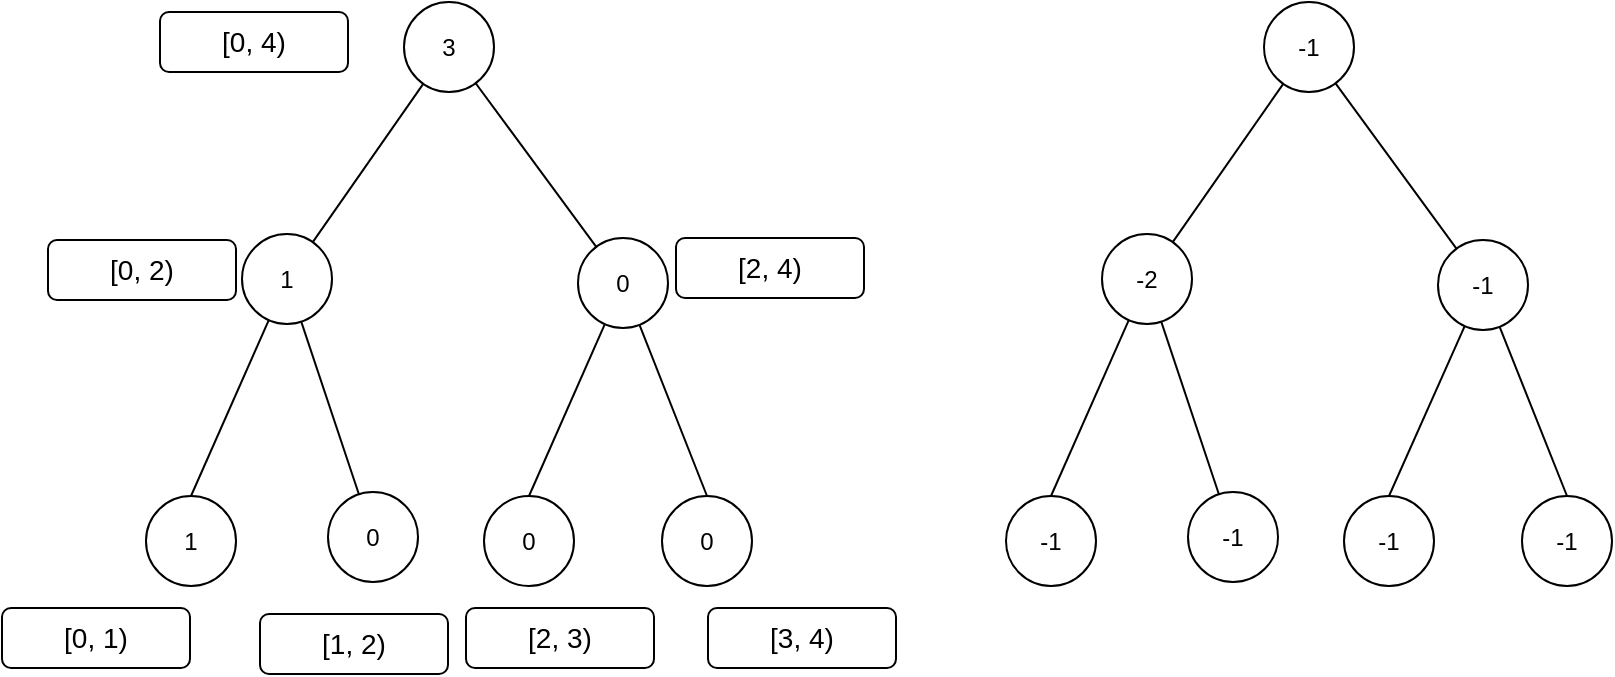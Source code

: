 <mxfile version="13.6.2" type="device"><diagram id="z0lQwRQmtyVgyHzvn252" name="Page-1"><mxGraphModel dx="1958" dy="592" grid="0" gridSize="10" guides="1" tooltips="0" connect="1" arrows="1" fold="1" page="1" pageScale="1" pageWidth="850" pageHeight="1100" math="0" shadow="0"><root><mxCell id="0"/><mxCell id="1" parent="0"/><mxCell id="K7AY1ZXYGfGMdBjV3ze0-1" value="1" style="ellipse;whiteSpace=wrap;html=1;aspect=fixed;" vertex="1" parent="1"><mxGeometry x="62" y="393" width="45" height="45" as="geometry"/></mxCell><mxCell id="K7AY1ZXYGfGMdBjV3ze0-2" value="0" style="ellipse;whiteSpace=wrap;html=1;aspect=fixed;" vertex="1" parent="1"><mxGeometry x="153" y="391" width="45" height="45" as="geometry"/></mxCell><mxCell id="K7AY1ZXYGfGMdBjV3ze0-3" value="0" style="ellipse;whiteSpace=wrap;html=1;aspect=fixed;" vertex="1" parent="1"><mxGeometry x="231" y="393" width="45" height="45" as="geometry"/></mxCell><mxCell id="K7AY1ZXYGfGMdBjV3ze0-4" value="0" style="ellipse;whiteSpace=wrap;html=1;aspect=fixed;" vertex="1" parent="1"><mxGeometry x="320" y="393" width="45" height="45" as="geometry"/></mxCell><mxCell id="K7AY1ZXYGfGMdBjV3ze0-6" value="1" style="ellipse;whiteSpace=wrap;html=1;aspect=fixed;" vertex="1" parent="1"><mxGeometry x="110" y="262" width="45" height="45" as="geometry"/></mxCell><mxCell id="K7AY1ZXYGfGMdBjV3ze0-7" value="0" style="ellipse;whiteSpace=wrap;html=1;aspect=fixed;" vertex="1" parent="1"><mxGeometry x="278" y="264" width="45" height="45" as="geometry"/></mxCell><mxCell id="K7AY1ZXYGfGMdBjV3ze0-8" value="3" style="ellipse;whiteSpace=wrap;html=1;aspect=fixed;" vertex="1" parent="1"><mxGeometry x="191" y="146" width="45" height="45" as="geometry"/></mxCell><mxCell id="K7AY1ZXYGfGMdBjV3ze0-9" value="" style="endArrow=none;html=1;exitX=0.5;exitY=0;exitDx=0;exitDy=0;" edge="1" parent="1" source="K7AY1ZXYGfGMdBjV3ze0-1" target="K7AY1ZXYGfGMdBjV3ze0-6"><mxGeometry width="50" height="50" relative="1" as="geometry"><mxPoint x="519" y="327" as="sourcePoint"/><mxPoint x="569" y="277" as="targetPoint"/></mxGeometry></mxCell><mxCell id="K7AY1ZXYGfGMdBjV3ze0-10" value="" style="endArrow=none;html=1;" edge="1" parent="1" source="K7AY1ZXYGfGMdBjV3ze0-2" target="K7AY1ZXYGfGMdBjV3ze0-6"><mxGeometry width="50" height="50" relative="1" as="geometry"><mxPoint x="90.5" y="390" as="sourcePoint"/><mxPoint x="134.047" y="315.867" as="targetPoint"/></mxGeometry></mxCell><mxCell id="K7AY1ZXYGfGMdBjV3ze0-11" value="" style="endArrow=none;html=1;exitX=0.5;exitY=0;exitDx=0;exitDy=0;" edge="1" parent="1" source="K7AY1ZXYGfGMdBjV3ze0-4" target="K7AY1ZXYGfGMdBjV3ze0-7"><mxGeometry width="50" height="50" relative="1" as="geometry"><mxPoint x="375.885" y="412.265" as="sourcePoint"/><mxPoint x="346.995" y="325.995" as="targetPoint"/></mxGeometry></mxCell><mxCell id="K7AY1ZXYGfGMdBjV3ze0-15" value="" style="endArrow=none;html=1;exitX=0.5;exitY=0;exitDx=0;exitDy=0;" edge="1" parent="1" source="K7AY1ZXYGfGMdBjV3ze0-3" target="K7AY1ZXYGfGMdBjV3ze0-7"><mxGeometry width="50" height="50" relative="1" as="geometry"><mxPoint x="296.71" y="421.58" as="sourcePoint"/><mxPoint x="286" y="320" as="targetPoint"/></mxGeometry></mxCell><mxCell id="K7AY1ZXYGfGMdBjV3ze0-16" value="" style="endArrow=none;html=1;" edge="1" parent="1" source="K7AY1ZXYGfGMdBjV3ze0-7" target="K7AY1ZXYGfGMdBjV3ze0-8"><mxGeometry width="50" height="50" relative="1" as="geometry"><mxPoint x="519" y="327" as="sourcePoint"/><mxPoint x="569" y="277" as="targetPoint"/></mxGeometry></mxCell><mxCell id="K7AY1ZXYGfGMdBjV3ze0-17" value="" style="endArrow=none;html=1;" edge="1" parent="1" source="K7AY1ZXYGfGMdBjV3ze0-6" target="K7AY1ZXYGfGMdBjV3ze0-8"><mxGeometry width="50" height="50" relative="1" as="geometry"><mxPoint x="201.297" y="290.781" as="sourcePoint"/><mxPoint x="141.002" y="209.0" as="targetPoint"/></mxGeometry></mxCell><mxCell id="K7AY1ZXYGfGMdBjV3ze0-18" value="-1" style="ellipse;whiteSpace=wrap;html=1;aspect=fixed;" vertex="1" parent="1"><mxGeometry x="492" y="393" width="45" height="45" as="geometry"/></mxCell><mxCell id="K7AY1ZXYGfGMdBjV3ze0-19" value="-1" style="ellipse;whiteSpace=wrap;html=1;aspect=fixed;" vertex="1" parent="1"><mxGeometry x="583" y="391" width="45" height="45" as="geometry"/></mxCell><mxCell id="K7AY1ZXYGfGMdBjV3ze0-20" value="-1" style="ellipse;whiteSpace=wrap;html=1;aspect=fixed;" vertex="1" parent="1"><mxGeometry x="661" y="393" width="45" height="45" as="geometry"/></mxCell><mxCell id="K7AY1ZXYGfGMdBjV3ze0-21" value="-1" style="ellipse;whiteSpace=wrap;html=1;aspect=fixed;" vertex="1" parent="1"><mxGeometry x="750" y="393" width="45" height="45" as="geometry"/></mxCell><mxCell id="K7AY1ZXYGfGMdBjV3ze0-22" value="-2" style="ellipse;whiteSpace=wrap;html=1;aspect=fixed;" vertex="1" parent="1"><mxGeometry x="540" y="262" width="45" height="45" as="geometry"/></mxCell><mxCell id="K7AY1ZXYGfGMdBjV3ze0-23" value="-1" style="ellipse;whiteSpace=wrap;html=1;aspect=fixed;" vertex="1" parent="1"><mxGeometry x="708" y="265" width="45" height="45" as="geometry"/></mxCell><mxCell id="K7AY1ZXYGfGMdBjV3ze0-24" value="-1" style="ellipse;whiteSpace=wrap;html=1;aspect=fixed;" vertex="1" parent="1"><mxGeometry x="621" y="146" width="45" height="45" as="geometry"/></mxCell><mxCell id="K7AY1ZXYGfGMdBjV3ze0-25" value="" style="endArrow=none;html=1;exitX=0.5;exitY=0;exitDx=0;exitDy=0;" edge="1" parent="1" source="K7AY1ZXYGfGMdBjV3ze0-18" target="K7AY1ZXYGfGMdBjV3ze0-22"><mxGeometry width="50" height="50" relative="1" as="geometry"><mxPoint x="949" y="327" as="sourcePoint"/><mxPoint x="999" y="277" as="targetPoint"/></mxGeometry></mxCell><mxCell id="K7AY1ZXYGfGMdBjV3ze0-26" value="" style="endArrow=none;html=1;" edge="1" parent="1" source="K7AY1ZXYGfGMdBjV3ze0-19" target="K7AY1ZXYGfGMdBjV3ze0-22"><mxGeometry width="50" height="50" relative="1" as="geometry"><mxPoint x="520.5" y="390" as="sourcePoint"/><mxPoint x="564.047" y="315.867" as="targetPoint"/></mxGeometry></mxCell><mxCell id="K7AY1ZXYGfGMdBjV3ze0-27" value="" style="endArrow=none;html=1;exitX=0.5;exitY=0;exitDx=0;exitDy=0;" edge="1" parent="1" source="K7AY1ZXYGfGMdBjV3ze0-21" target="K7AY1ZXYGfGMdBjV3ze0-23"><mxGeometry width="50" height="50" relative="1" as="geometry"><mxPoint x="805.885" y="412.265" as="sourcePoint"/><mxPoint x="776.995" y="325.995" as="targetPoint"/></mxGeometry></mxCell><mxCell id="K7AY1ZXYGfGMdBjV3ze0-28" value="" style="endArrow=none;html=1;exitX=0.5;exitY=0;exitDx=0;exitDy=0;" edge="1" parent="1" source="K7AY1ZXYGfGMdBjV3ze0-20" target="K7AY1ZXYGfGMdBjV3ze0-23"><mxGeometry width="50" height="50" relative="1" as="geometry"><mxPoint x="726.71" y="421.58" as="sourcePoint"/><mxPoint x="716" y="320" as="targetPoint"/></mxGeometry></mxCell><mxCell id="K7AY1ZXYGfGMdBjV3ze0-29" value="" style="endArrow=none;html=1;" edge="1" parent="1" source="K7AY1ZXYGfGMdBjV3ze0-23" target="K7AY1ZXYGfGMdBjV3ze0-24"><mxGeometry width="50" height="50" relative="1" as="geometry"><mxPoint x="949" y="327" as="sourcePoint"/><mxPoint x="999" y="277" as="targetPoint"/></mxGeometry></mxCell><mxCell id="K7AY1ZXYGfGMdBjV3ze0-30" value="" style="endArrow=none;html=1;" edge="1" parent="1" source="K7AY1ZXYGfGMdBjV3ze0-22" target="K7AY1ZXYGfGMdBjV3ze0-24"><mxGeometry width="50" height="50" relative="1" as="geometry"><mxPoint x="631.297" y="290.781" as="sourcePoint"/><mxPoint x="571.002" y="209.0" as="targetPoint"/></mxGeometry></mxCell><mxCell id="K7AY1ZXYGfGMdBjV3ze0-31" value="&lt;font style=&quot;font-size: 14px&quot;&gt;[0, 4)&lt;/font&gt;" style="rounded=1;whiteSpace=wrap;html=1;" vertex="1" parent="1"><mxGeometry x="69" y="151" width="94" height="30" as="geometry"/></mxCell><mxCell id="K7AY1ZXYGfGMdBjV3ze0-32" value="&lt;font style=&quot;font-size: 14px&quot;&gt;[0, 2)&lt;/font&gt;" style="rounded=1;whiteSpace=wrap;html=1;" vertex="1" parent="1"><mxGeometry x="13" y="265" width="94" height="30" as="geometry"/></mxCell><mxCell id="K7AY1ZXYGfGMdBjV3ze0-33" value="&lt;div&gt;&lt;font style=&quot;font-size: 14px&quot;&gt;[2, 4)&lt;/font&gt;&lt;/div&gt;" style="rounded=1;whiteSpace=wrap;html=1;" vertex="1" parent="1"><mxGeometry x="327" y="264" width="94" height="30" as="geometry"/></mxCell><mxCell id="K7AY1ZXYGfGMdBjV3ze0-34" value="&lt;font style=&quot;font-size: 14px&quot;&gt;[0, 1)&lt;/font&gt;" style="rounded=1;whiteSpace=wrap;html=1;" vertex="1" parent="1"><mxGeometry x="-10" y="449" width="94" height="30" as="geometry"/></mxCell><mxCell id="K7AY1ZXYGfGMdBjV3ze0-35" value="&lt;font style=&quot;font-size: 14px&quot;&gt;[1, 2)&lt;/font&gt;" style="rounded=1;whiteSpace=wrap;html=1;" vertex="1" parent="1"><mxGeometry x="119" y="452" width="94" height="30" as="geometry"/></mxCell><mxCell id="K7AY1ZXYGfGMdBjV3ze0-36" value="&lt;font style=&quot;font-size: 14px&quot;&gt;[2, 3)&lt;/font&gt;" style="rounded=1;whiteSpace=wrap;html=1;" vertex="1" parent="1"><mxGeometry x="222" y="449" width="94" height="30" as="geometry"/></mxCell><mxCell id="K7AY1ZXYGfGMdBjV3ze0-37" value="&lt;font style=&quot;font-size: 14px&quot;&gt;[3, 4)&lt;/font&gt;" style="rounded=1;whiteSpace=wrap;html=1;" vertex="1" parent="1"><mxGeometry x="343" y="449" width="94" height="30" as="geometry"/></mxCell></root></mxGraphModel></diagram></mxfile>